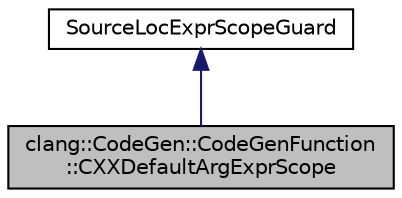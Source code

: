 digraph "clang::CodeGen::CodeGenFunction::CXXDefaultArgExprScope"
{
 // LATEX_PDF_SIZE
  bgcolor="transparent";
  edge [fontname="Helvetica",fontsize="10",labelfontname="Helvetica",labelfontsize="10"];
  node [fontname="Helvetica",fontsize="10",shape=record];
  Node1 [label="clang::CodeGen::CodeGenFunction\l::CXXDefaultArgExprScope",height=0.2,width=0.4,color="black", fillcolor="grey75", style="filled", fontcolor="black",tooltip=" "];
  Node2 -> Node1 [dir="back",color="midnightblue",fontsize="10",style="solid",fontname="Helvetica"];
  Node2 [label="SourceLocExprScopeGuard",height=0.2,width=0.4,color="black",URL="$classclang_1_1CurrentSourceLocExprScope_1_1SourceLocExprScopeGuard.html",tooltip=" "];
}
